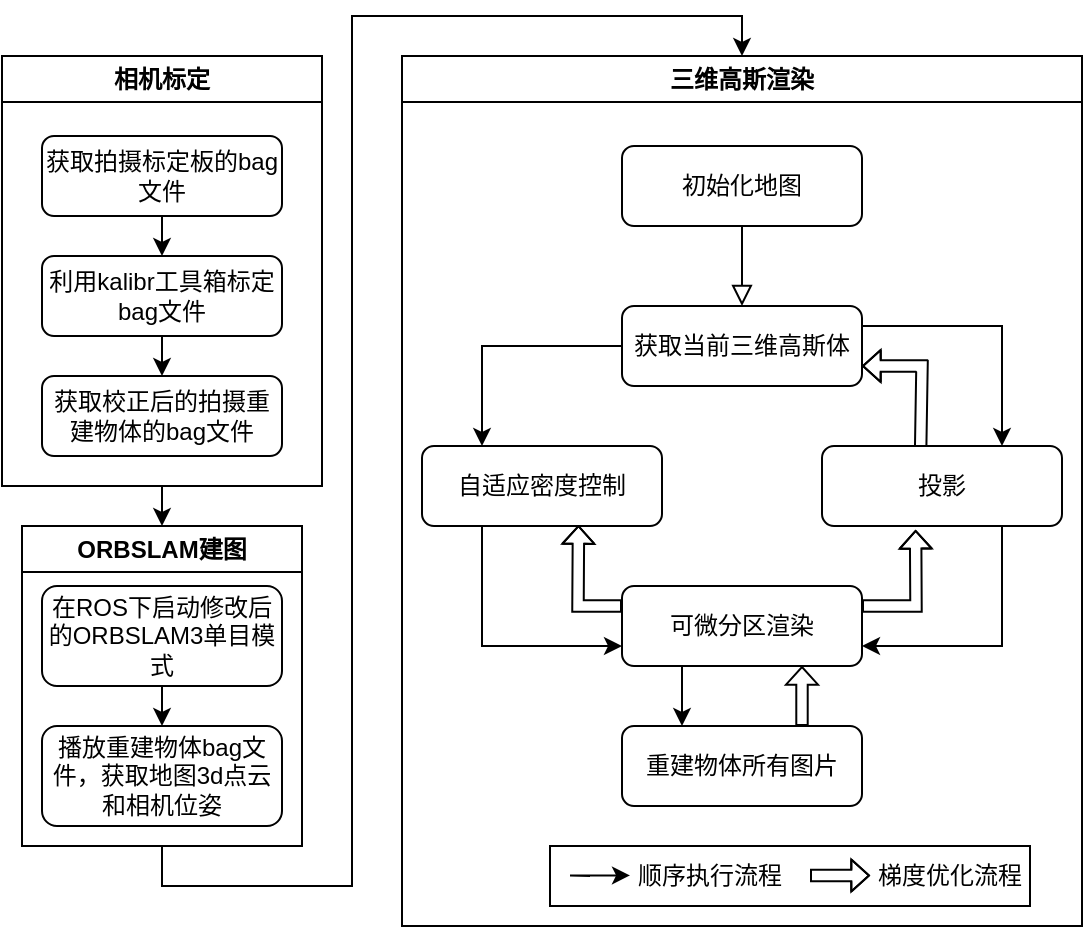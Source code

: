 <mxfile version="24.4.4" type="github">
  <diagram id="C5RBs43oDa-KdzZeNtuy" name="Page-1">
    <mxGraphModel dx="969" dy="609" grid="1" gridSize="10" guides="1" tooltips="1" connect="1" arrows="1" fold="1" page="1" pageScale="1" pageWidth="827" pageHeight="1169" math="0" shadow="0">
      <root>
        <mxCell id="WIyWlLk6GJQsqaUBKTNV-0" />
        <mxCell id="WIyWlLk6GJQsqaUBKTNV-1" parent="WIyWlLk6GJQsqaUBKTNV-0" />
        <mxCell id="PbF1iIS9Q8LPXb7yjInq-5" style="edgeStyle=orthogonalEdgeStyle;rounded=0;orthogonalLoop=1;jettySize=auto;html=1;exitX=0.5;exitY=1;exitDx=0;exitDy=0;entryX=0.5;entryY=0;entryDx=0;entryDy=0;" parent="WIyWlLk6GJQsqaUBKTNV-1" source="SRGXxuyfCq7uk4NA1Tkc-3" target="PbF1iIS9Q8LPXb7yjInq-2" edge="1">
          <mxGeometry relative="1" as="geometry" />
        </mxCell>
        <mxCell id="SRGXxuyfCq7uk4NA1Tkc-3" value="相机标定" style="swimlane;whiteSpace=wrap;html=1;" parent="WIyWlLk6GJQsqaUBKTNV-1" vertex="1">
          <mxGeometry x="140" y="65" width="160" height="215" as="geometry" />
        </mxCell>
        <mxCell id="WIyWlLk6GJQsqaUBKTNV-12" value="获取校正后的拍摄重建物体的bag文件" style="rounded=1;whiteSpace=wrap;html=1;fontSize=12;glass=0;strokeWidth=1;shadow=0;" parent="SRGXxuyfCq7uk4NA1Tkc-3" vertex="1">
          <mxGeometry x="20" y="160" width="120" height="40" as="geometry" />
        </mxCell>
        <mxCell id="WIyWlLk6GJQsqaUBKTNV-7" value="利用kalibr工具箱标定bag文件" style="rounded=1;whiteSpace=wrap;html=1;fontSize=12;glass=0;strokeWidth=1;shadow=0;" parent="SRGXxuyfCq7uk4NA1Tkc-3" vertex="1">
          <mxGeometry x="20" y="100" width="120" height="40" as="geometry" />
        </mxCell>
        <mxCell id="SRGXxuyfCq7uk4NA1Tkc-1" style="edgeStyle=orthogonalEdgeStyle;rounded=0;orthogonalLoop=1;jettySize=auto;html=1;exitX=0.5;exitY=1;exitDx=0;exitDy=0;entryX=0.5;entryY=0;entryDx=0;entryDy=0;" parent="SRGXxuyfCq7uk4NA1Tkc-3" source="WIyWlLk6GJQsqaUBKTNV-7" target="WIyWlLk6GJQsqaUBKTNV-12" edge="1">
          <mxGeometry relative="1" as="geometry" />
        </mxCell>
        <mxCell id="WIyWlLk6GJQsqaUBKTNV-3" value="获取拍摄标定板的bag文件" style="rounded=1;whiteSpace=wrap;html=1;fontSize=12;glass=0;strokeWidth=1;shadow=0;" parent="SRGXxuyfCq7uk4NA1Tkc-3" vertex="1">
          <mxGeometry x="20" y="40" width="120" height="40" as="geometry" />
        </mxCell>
        <mxCell id="SRGXxuyfCq7uk4NA1Tkc-0" style="edgeStyle=orthogonalEdgeStyle;rounded=0;orthogonalLoop=1;jettySize=auto;html=1;exitX=0.5;exitY=1;exitDx=0;exitDy=0;entryX=0.5;entryY=0;entryDx=0;entryDy=0;" parent="SRGXxuyfCq7uk4NA1Tkc-3" source="WIyWlLk6GJQsqaUBKTNV-3" target="WIyWlLk6GJQsqaUBKTNV-7" edge="1">
          <mxGeometry relative="1" as="geometry" />
        </mxCell>
        <mxCell id="luQWP9y_Veqhs0zfbyUL-26" style="edgeStyle=orthogonalEdgeStyle;rounded=0;orthogonalLoop=1;jettySize=auto;html=1;exitX=0.5;exitY=1;exitDx=0;exitDy=0;entryX=0.5;entryY=0;entryDx=0;entryDy=0;" edge="1" parent="WIyWlLk6GJQsqaUBKTNV-1" source="PbF1iIS9Q8LPXb7yjInq-2" target="luQWP9y_Veqhs0zfbyUL-25">
          <mxGeometry relative="1" as="geometry" />
        </mxCell>
        <mxCell id="PbF1iIS9Q8LPXb7yjInq-2" value="ORBSLAM建图" style="swimlane;whiteSpace=wrap;html=1;" parent="WIyWlLk6GJQsqaUBKTNV-1" vertex="1">
          <mxGeometry x="150" y="300" width="140" height="160" as="geometry" />
        </mxCell>
        <mxCell id="PbF1iIS9Q8LPXb7yjInq-3" style="edgeStyle=orthogonalEdgeStyle;rounded=0;orthogonalLoop=1;jettySize=auto;html=1;exitX=0.5;exitY=1;exitDx=0;exitDy=0;entryX=0.5;entryY=0;entryDx=0;entryDy=0;" parent="PbF1iIS9Q8LPXb7yjInq-2" source="WIyWlLk6GJQsqaUBKTNV-11" target="PbF1iIS9Q8LPXb7yjInq-1" edge="1">
          <mxGeometry relative="1" as="geometry" />
        </mxCell>
        <mxCell id="WIyWlLk6GJQsqaUBKTNV-11" value="在ROS下启动修改后的ORBSLAM3单目模式" style="rounded=1;whiteSpace=wrap;html=1;fontSize=12;glass=0;strokeWidth=1;shadow=0;" parent="PbF1iIS9Q8LPXb7yjInq-2" vertex="1">
          <mxGeometry x="10" y="30" width="120" height="50" as="geometry" />
        </mxCell>
        <mxCell id="PbF1iIS9Q8LPXb7yjInq-1" value="播放重建物体bag文件，获取地图3d点云和相机位姿" style="rounded=1;whiteSpace=wrap;html=1;fontSize=12;glass=0;strokeWidth=1;shadow=0;" parent="PbF1iIS9Q8LPXb7yjInq-2" vertex="1">
          <mxGeometry x="10" y="100" width="120" height="50" as="geometry" />
        </mxCell>
        <mxCell id="luQWP9y_Veqhs0zfbyUL-2" value="初始化地图" style="rounded=1;whiteSpace=wrap;html=1;fontSize=12;glass=0;strokeWidth=1;shadow=0;" vertex="1" parent="WIyWlLk6GJQsqaUBKTNV-1">
          <mxGeometry x="450" y="110" width="120" height="40" as="geometry" />
        </mxCell>
        <mxCell id="luQWP9y_Veqhs0zfbyUL-3" style="edgeStyle=orthogonalEdgeStyle;rounded=0;orthogonalLoop=1;jettySize=auto;html=1;exitX=1;exitY=0.25;exitDx=0;exitDy=0;entryX=0.75;entryY=0;entryDx=0;entryDy=0;" edge="1" parent="WIyWlLk6GJQsqaUBKTNV-1" source="luQWP9y_Veqhs0zfbyUL-5" target="luQWP9y_Veqhs0zfbyUL-10">
          <mxGeometry relative="1" as="geometry" />
        </mxCell>
        <mxCell id="luQWP9y_Veqhs0zfbyUL-4" style="edgeStyle=orthogonalEdgeStyle;rounded=0;orthogonalLoop=1;jettySize=auto;html=1;exitX=0;exitY=0.5;exitDx=0;exitDy=0;entryX=0.25;entryY=0;entryDx=0;entryDy=0;" edge="1" parent="WIyWlLk6GJQsqaUBKTNV-1" source="luQWP9y_Veqhs0zfbyUL-5" target="luQWP9y_Veqhs0zfbyUL-8">
          <mxGeometry relative="1" as="geometry" />
        </mxCell>
        <mxCell id="luQWP9y_Veqhs0zfbyUL-5" value="获取当前三维高斯体" style="rounded=1;whiteSpace=wrap;html=1;fontSize=12;glass=0;strokeWidth=1;shadow=0;" vertex="1" parent="WIyWlLk6GJQsqaUBKTNV-1">
          <mxGeometry x="450" y="190" width="120" height="40" as="geometry" />
        </mxCell>
        <mxCell id="luQWP9y_Veqhs0zfbyUL-6" value="" style="rounded=0;html=1;jettySize=auto;orthogonalLoop=1;fontSize=11;endArrow=block;endFill=0;endSize=8;strokeWidth=1;shadow=0;labelBackgroundColor=none;edgeStyle=orthogonalEdgeStyle;entryX=0.5;entryY=0;entryDx=0;entryDy=0;exitX=0.5;exitY=1;exitDx=0;exitDy=0;" edge="1" parent="WIyWlLk6GJQsqaUBKTNV-1" source="luQWP9y_Veqhs0zfbyUL-2" target="luQWP9y_Veqhs0zfbyUL-5">
          <mxGeometry relative="1" as="geometry">
            <mxPoint x="510" y="160" as="sourcePoint" />
            <mxPoint x="509.76" y="200" as="targetPoint" />
          </mxGeometry>
        </mxCell>
        <mxCell id="luQWP9y_Veqhs0zfbyUL-7" style="edgeStyle=orthogonalEdgeStyle;rounded=0;orthogonalLoop=1;jettySize=auto;html=1;exitX=0.25;exitY=1;exitDx=0;exitDy=0;entryX=0;entryY=0.75;entryDx=0;entryDy=0;" edge="1" parent="WIyWlLk6GJQsqaUBKTNV-1" source="luQWP9y_Veqhs0zfbyUL-8" target="luQWP9y_Veqhs0zfbyUL-12">
          <mxGeometry relative="1" as="geometry" />
        </mxCell>
        <mxCell id="luQWP9y_Veqhs0zfbyUL-9" style="edgeStyle=orthogonalEdgeStyle;rounded=0;orthogonalLoop=1;jettySize=auto;html=1;exitX=0.75;exitY=1;exitDx=0;exitDy=0;entryX=1;entryY=0.75;entryDx=0;entryDy=0;" edge="1" parent="WIyWlLk6GJQsqaUBKTNV-1" source="luQWP9y_Veqhs0zfbyUL-10" target="luQWP9y_Veqhs0zfbyUL-12">
          <mxGeometry relative="1" as="geometry" />
        </mxCell>
        <mxCell id="luQWP9y_Veqhs0zfbyUL-11" style="edgeStyle=orthogonalEdgeStyle;rounded=0;orthogonalLoop=1;jettySize=auto;html=1;exitX=0.25;exitY=1;exitDx=0;exitDy=0;entryX=0.25;entryY=0;entryDx=0;entryDy=0;" edge="1" parent="WIyWlLk6GJQsqaUBKTNV-1" source="luQWP9y_Veqhs0zfbyUL-12" target="luQWP9y_Veqhs0zfbyUL-13">
          <mxGeometry relative="1" as="geometry">
            <mxPoint x="510.143" y="400" as="targetPoint" />
            <Array as="points" />
          </mxGeometry>
        </mxCell>
        <mxCell id="luQWP9y_Veqhs0zfbyUL-12" value="可微分区渲染" style="rounded=1;whiteSpace=wrap;html=1;fontSize=12;glass=0;strokeWidth=1;shadow=0;" vertex="1" parent="WIyWlLk6GJQsqaUBKTNV-1">
          <mxGeometry x="450" y="330" width="120" height="40" as="geometry" />
        </mxCell>
        <mxCell id="luQWP9y_Veqhs0zfbyUL-13" value="重建物体所有图片" style="rounded=1;whiteSpace=wrap;html=1;fontSize=12;glass=0;strokeWidth=1;shadow=0;" vertex="1" parent="WIyWlLk6GJQsqaUBKTNV-1">
          <mxGeometry x="450" y="400" width="120" height="40" as="geometry" />
        </mxCell>
        <mxCell id="luQWP9y_Veqhs0zfbyUL-14" value="" style="shape=flexArrow;endArrow=classic;html=1;rounded=0;exitX=0.75;exitY=0;exitDx=0;exitDy=0;endWidth=9.306;endSize=2.617;width=5.714;entryX=0.75;entryY=1;entryDx=0;entryDy=0;" edge="1" parent="WIyWlLk6GJQsqaUBKTNV-1" source="luQWP9y_Veqhs0zfbyUL-13" target="luQWP9y_Veqhs0zfbyUL-12">
          <mxGeometry width="50" height="50" relative="1" as="geometry">
            <mxPoint x="640" y="435" as="sourcePoint" />
            <mxPoint x="640" y="405" as="targetPoint" />
          </mxGeometry>
        </mxCell>
        <mxCell id="luQWP9y_Veqhs0zfbyUL-15" value="" style="shape=flexArrow;endArrow=classic;html=1;rounded=0;exitX=1;exitY=0.25;exitDx=0;exitDy=0;endWidth=9.306;endSize=2.617;width=5.714;entryX=0.39;entryY=1.049;entryDx=0;entryDy=0;entryPerimeter=0;" edge="1" parent="WIyWlLk6GJQsqaUBKTNV-1" source="luQWP9y_Veqhs0zfbyUL-12" target="luQWP9y_Veqhs0zfbyUL-10">
          <mxGeometry width="50" height="50" relative="1" as="geometry">
            <mxPoint x="670" y="380" as="sourcePoint" />
            <mxPoint x="670" y="350" as="targetPoint" />
            <Array as="points">
              <mxPoint x="597" y="340" />
            </Array>
          </mxGeometry>
        </mxCell>
        <mxCell id="luQWP9y_Veqhs0zfbyUL-16" value="" style="shape=flexArrow;endArrow=classic;html=1;rounded=0;exitX=0;exitY=0.25;exitDx=0;exitDy=0;endWidth=9.306;endSize=2.617;width=5.714;entryX=0.652;entryY=0.989;entryDx=0;entryDy=0;entryPerimeter=0;" edge="1" parent="WIyWlLk6GJQsqaUBKTNV-1" source="luQWP9y_Veqhs0zfbyUL-12" target="luQWP9y_Veqhs0zfbyUL-8">
          <mxGeometry width="50" height="50" relative="1" as="geometry">
            <mxPoint x="509.71" y="300" as="sourcePoint" />
            <mxPoint x="509.71" y="270" as="targetPoint" />
            <Array as="points">
              <mxPoint x="428" y="340" />
            </Array>
          </mxGeometry>
        </mxCell>
        <mxCell id="luQWP9y_Veqhs0zfbyUL-17" value="" style="shape=flexArrow;endArrow=classic;html=1;rounded=0;exitX=0.411;exitY=0.041;exitDx=0;exitDy=0;endWidth=9.306;endSize=2.617;width=5.714;entryX=1;entryY=0.75;entryDx=0;entryDy=0;exitPerimeter=0;" edge="1" parent="WIyWlLk6GJQsqaUBKTNV-1" source="luQWP9y_Veqhs0zfbyUL-10" target="luQWP9y_Veqhs0zfbyUL-5">
          <mxGeometry width="50" height="50" relative="1" as="geometry">
            <mxPoint x="570" y="430" as="sourcePoint" />
            <mxPoint x="600" y="220" as="targetPoint" />
            <Array as="points">
              <mxPoint x="600" y="220" />
            </Array>
          </mxGeometry>
        </mxCell>
        <mxCell id="luQWP9y_Veqhs0zfbyUL-25" value="三维高斯渲染" style="swimlane;whiteSpace=wrap;html=1;" vertex="1" parent="WIyWlLk6GJQsqaUBKTNV-1">
          <mxGeometry x="340" y="65" width="340" height="435" as="geometry" />
        </mxCell>
        <mxCell id="luQWP9y_Veqhs0zfbyUL-10" value="投影" style="rounded=1;whiteSpace=wrap;html=1;fontSize=12;glass=0;strokeWidth=1;shadow=0;" vertex="1" parent="luQWP9y_Veqhs0zfbyUL-25">
          <mxGeometry x="210" y="195" width="120" height="40" as="geometry" />
        </mxCell>
        <mxCell id="luQWP9y_Veqhs0zfbyUL-8" value="自适应密度控制" style="rounded=1;whiteSpace=wrap;html=1;fontSize=12;glass=0;strokeWidth=1;shadow=0;" vertex="1" parent="luQWP9y_Veqhs0zfbyUL-25">
          <mxGeometry x="10" y="195" width="120" height="40" as="geometry" />
        </mxCell>
        <mxCell id="luQWP9y_Veqhs0zfbyUL-30" value="" style="group" vertex="1" connectable="0" parent="luQWP9y_Veqhs0zfbyUL-25">
          <mxGeometry x="74" y="395" width="240" height="30" as="geometry" />
        </mxCell>
        <mxCell id="luQWP9y_Veqhs0zfbyUL-18" value="" style="rounded=0;whiteSpace=wrap;html=1;" vertex="1" parent="luQWP9y_Veqhs0zfbyUL-30">
          <mxGeometry width="240" height="30" as="geometry" />
        </mxCell>
        <mxCell id="luQWP9y_Veqhs0zfbyUL-19" value="" style="endArrow=classic;html=1;rounded=0;" edge="1" parent="luQWP9y_Veqhs0zfbyUL-30">
          <mxGeometry width="50" height="50" relative="1" as="geometry">
            <mxPoint x="20" y="15" as="sourcePoint" />
            <mxPoint x="40" y="14.71" as="targetPoint" />
            <Array as="points">
              <mxPoint x="20" y="14.71" />
              <mxPoint x="10" y="14.71" />
            </Array>
          </mxGeometry>
        </mxCell>
        <mxCell id="luQWP9y_Veqhs0zfbyUL-20" value="顺序执行流程" style="text;html=1;align=center;verticalAlign=middle;whiteSpace=wrap;rounded=0;" vertex="1" parent="luQWP9y_Veqhs0zfbyUL-30">
          <mxGeometry x="40" width="80" height="30" as="geometry" />
        </mxCell>
        <mxCell id="luQWP9y_Veqhs0zfbyUL-21" value="" style="shape=flexArrow;endArrow=classic;html=1;rounded=0;endWidth=9.306;endSize=2.617;width=5.714;entryX=0.75;entryY=1;entryDx=0;entryDy=0;" edge="1" parent="luQWP9y_Veqhs0zfbyUL-30">
          <mxGeometry width="50" height="50" relative="1" as="geometry">
            <mxPoint x="130" y="14.71" as="sourcePoint" />
            <mxPoint x="160" y="14.71" as="targetPoint" />
            <Array as="points">
              <mxPoint x="130" y="14.71" />
              <mxPoint x="150" y="14.71" />
            </Array>
          </mxGeometry>
        </mxCell>
        <mxCell id="luQWP9y_Veqhs0zfbyUL-22" value="梯度优化流程" style="text;html=1;align=center;verticalAlign=middle;whiteSpace=wrap;rounded=0;" vertex="1" parent="luQWP9y_Veqhs0zfbyUL-30">
          <mxGeometry x="160" width="80" height="30" as="geometry" />
        </mxCell>
      </root>
    </mxGraphModel>
  </diagram>
</mxfile>
